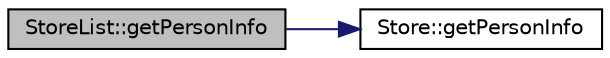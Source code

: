 digraph "StoreList::getPersonInfo"
{
 // INTERACTIVE_SVG=YES
 // LATEX_PDF_SIZE
  edge [fontname="Helvetica",fontsize="10",labelfontname="Helvetica",labelfontsize="10"];
  node [fontname="Helvetica",fontsize="10",shape=record];
  rankdir="LR";
  Node69 [label="StoreList::getPersonInfo",height=0.2,width=0.4,color="black", fillcolor="grey75", style="filled", fontcolor="black",tooltip=" "];
  Node69 -> Node70 [color="midnightblue",fontsize="10",style="solid",fontname="Helvetica"];
  Node70 [label="Store::getPersonInfo",height=0.2,width=0.4,color="black", fillcolor="white", style="filled",URL="$class_store.html#a047d55712b8521aeed2db53383cd87bf",tooltip=" "];
}
